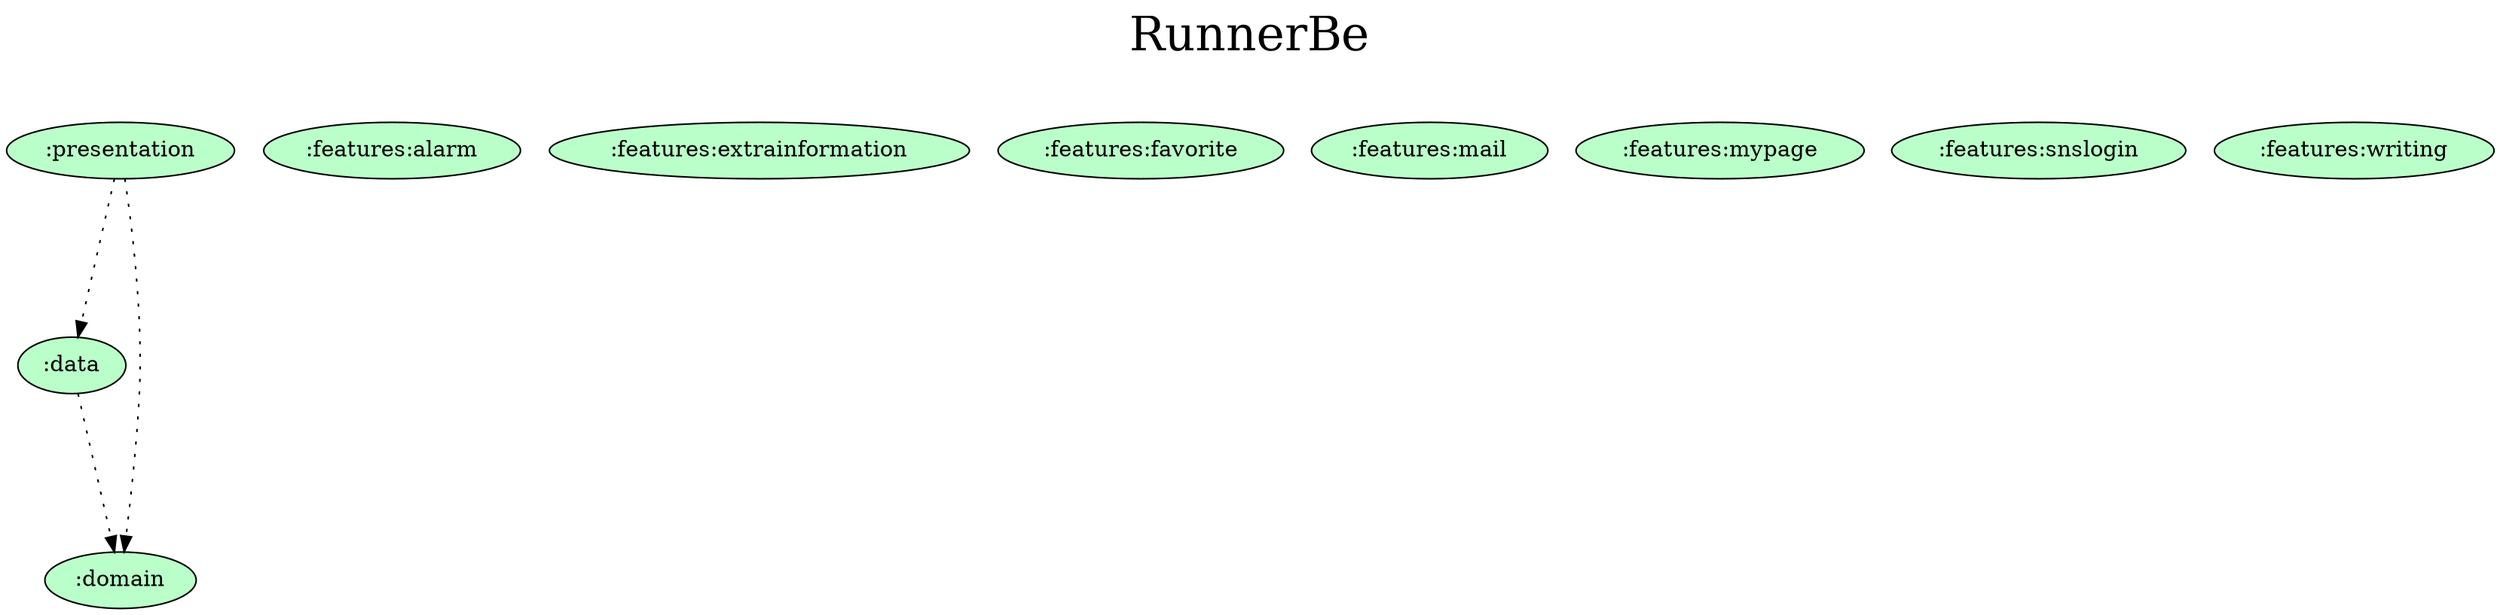 digraph {
  graph [label="RunnerBe\n ",labelloc=t,fontsize=30,ranksep=1.4];
  node [style=filled, fillcolor="#bbbbbb"];
  rankdir=TB;

  # Projects

  ":data" [fillcolor="#baffc9"];
  ":domain" [fillcolor="#baffc9"];
  ":features:alarm" [fillcolor="#baffc9"];
  ":features:extrainformation" [fillcolor="#baffc9"];
  ":features:favorite" [fillcolor="#baffc9"];
  ":features:mail" [fillcolor="#baffc9"];
  ":features:mypage" [fillcolor="#baffc9"];
  ":features:snslogin" [fillcolor="#baffc9"];
  ":features:writing" [fillcolor="#baffc9"];
  ":presentation" [fillcolor="#baffc9"];

  {rank = same;}

  # Dependencies

  ":data" -> ":domain" [style=dotted]
  ":presentation" -> ":data" [style=dotted]
  ":presentation" -> ":domain" [style=dotted]
}
